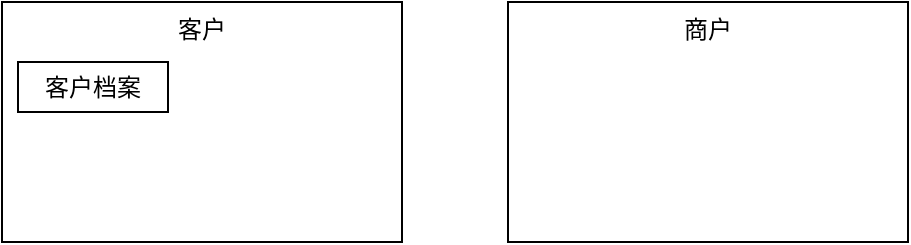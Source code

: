 <mxfile version="21.1.1" type="github">
  <diagram name="全景图" id="YK9yq9yUJyjJgUdvbALT">
    <mxGraphModel dx="285" dy="160" grid="0" gridSize="10" guides="1" tooltips="1" connect="1" arrows="1" fold="1" page="1" pageScale="1" pageWidth="827" pageHeight="1169" math="0" shadow="0">
      <root>
        <mxCell id="0" />
        <mxCell id="1" parent="0" />
        <mxCell id="l3UCkqZRI85D1oP0MGTK-1" value="客户" style="rounded=0;whiteSpace=wrap;html=1;verticalAlign=top;" vertex="1" parent="1">
          <mxGeometry x="220" y="224" width="200" height="120" as="geometry" />
        </mxCell>
        <mxCell id="l3UCkqZRI85D1oP0MGTK-2" value="商户" style="rounded=0;whiteSpace=wrap;html=1;verticalAlign=top;" vertex="1" parent="1">
          <mxGeometry x="473" y="224" width="200" height="120" as="geometry" />
        </mxCell>
        <mxCell id="l3UCkqZRI85D1oP0MGTK-3" value="客户档案" style="rounded=0;whiteSpace=wrap;html=1;" vertex="1" parent="1">
          <mxGeometry x="228" y="254" width="75" height="25" as="geometry" />
        </mxCell>
      </root>
    </mxGraphModel>
  </diagram>
</mxfile>
